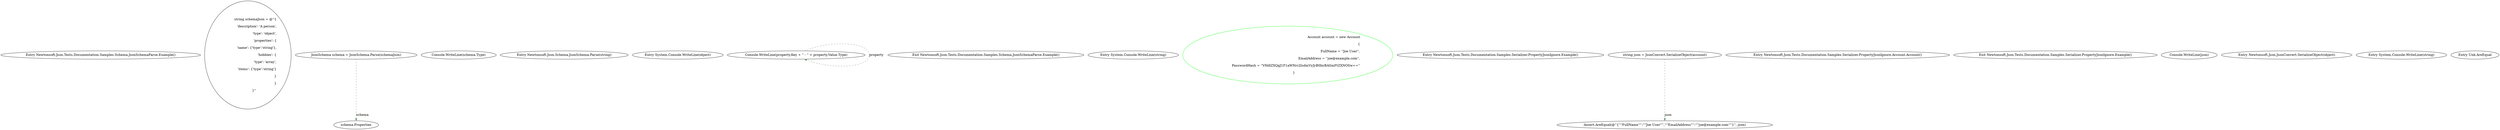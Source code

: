 digraph  {
n0 [cluster="Newtonsoft.Json.Tests.Documentation.Samples.Schema.JsonSchemaParse.Example()", label="Entry Newtonsoft.Json.Tests.Documentation.Samples.Schema.JsonSchemaParse.Example()", span="36-36"];
n1 [cluster="Newtonsoft.Json.Tests.Documentation.Samples.Schema.JsonSchemaParse.Example()", label="string schemaJson = @''{\r\n              'description': 'A person',\r\n              'type': 'object',\r\n              'properties': {\r\n                'name': {'type':'string'},\r\n                'hobbies': {\r\n                  'type': 'array',\r\n                  'items': {'type':'string'}\r\n                }\r\n              }\r\n            }''", span="39-49"];
n2 [cluster="Newtonsoft.Json.Tests.Documentation.Samples.Schema.JsonSchemaParse.Example()", label="JsonSchema schema = JsonSchema.Parse(schemaJson)", span="51-51"];
n3 [cluster="Newtonsoft.Json.Tests.Documentation.Samples.Schema.JsonSchemaParse.Example()", label="Console.WriteLine(schema.Type)", span="53-53"];
n7 [cluster="Newtonsoft.Json.Schema.JsonSchema.Parse(string)", label="Entry Newtonsoft.Json.Schema.JsonSchema.Parse(string)", span="294-294"];
n4 [cluster="Newtonsoft.Json.Tests.Documentation.Samples.Schema.JsonSchemaParse.Example()", label="schema.Properties", span="56-56"];
n8 [cluster="System.Console.WriteLine(object)", label="Entry System.Console.WriteLine(object)", span="0-0"];
n5 [cluster="Newtonsoft.Json.Tests.Documentation.Samples.Schema.JsonSchemaParse.Example()", label="Console.WriteLine(property.Key + '' - '' + property.Value.Type)", span="58-58"];
n6 [cluster="Newtonsoft.Json.Tests.Documentation.Samples.Schema.JsonSchemaParse.Example()", label="Exit Newtonsoft.Json.Tests.Documentation.Samples.Schema.JsonSchemaParse.Example()", span="36-36"];
n9 [cluster="System.Console.WriteLine(string)", label="Entry System.Console.WriteLine(string)", span="0-0"];
d1 [cluster="Newtonsoft.Json.Tests.Documentation.Samples.Serializer.PropertyJsonIgnore.Example()", color=green, community=0, label="Account account = new Account\r\n            {\r\n                FullName = ''Joe User'',\r\n                EmailAddress = ''joe@example.com'',\r\n                PasswordHash = ''VHdlZXQgJ1F1aWNrc2lsdmVyJyB0byBASmFtZXNOSw==''\r\n            }", prediction=0, span="56-61"];
d0 [cluster="Newtonsoft.Json.Tests.Documentation.Samples.Serializer.PropertyJsonIgnore.Example()", label="Entry Newtonsoft.Json.Tests.Documentation.Samples.Serializer.PropertyJsonIgnore.Example()", span="53-53"];
d2 [cluster="Newtonsoft.Json.Tests.Documentation.Samples.Serializer.PropertyJsonIgnore.Example()", label="string json = JsonConvert.SerializeObject(account)", span="63-63"];
d6 [cluster="Newtonsoft.Json.Tests.Documentation.Samples.Serializer.PropertyJsonIgnore.Account.Account()", label="Entry Newtonsoft.Json.Tests.Documentation.Samples.Serializer.PropertyJsonIgnore.Account.Account()", span="42-42"];
d5 [cluster="Newtonsoft.Json.Tests.Documentation.Samples.Serializer.PropertyJsonIgnore.Example()", label="Exit Newtonsoft.Json.Tests.Documentation.Samples.Serializer.PropertyJsonIgnore.Example()", span="53-53"];
d3 [cluster="Newtonsoft.Json.Tests.Documentation.Samples.Serializer.PropertyJsonIgnore.Example()", label="Console.WriteLine(json)", span="65-65"];
d7 [cluster="Newtonsoft.Json.JsonConvert.SerializeObject(object)", label="Entry Newtonsoft.Json.JsonConvert.SerializeObject(object)", span="512-512"];
d4 [cluster="Newtonsoft.Json.Tests.Documentation.Samples.Serializer.PropertyJsonIgnore.Example()", label="Assert.AreEqual(@''{''''FullName'''':''''Joe User'''',''''EmailAddress'''':''''joe@example.com''''}'', json)", span="69-69"];
d8 [cluster="System.Console.WriteLine(string)", label="Entry System.Console.WriteLine(string)", span="0-0"];
d9 [cluster="Unk.AreEqual", label="Entry Unk.AreEqual", span=""];
n2 -> n4  [color=darkseagreen4, key=1, label=schema, style=dashed];
n5 -> n5  [color=darkseagreen4, key=1, label=property, style=dashed];
d2 -> d4  [color=darkseagreen4, key=1, label=json, style=dashed];
}
